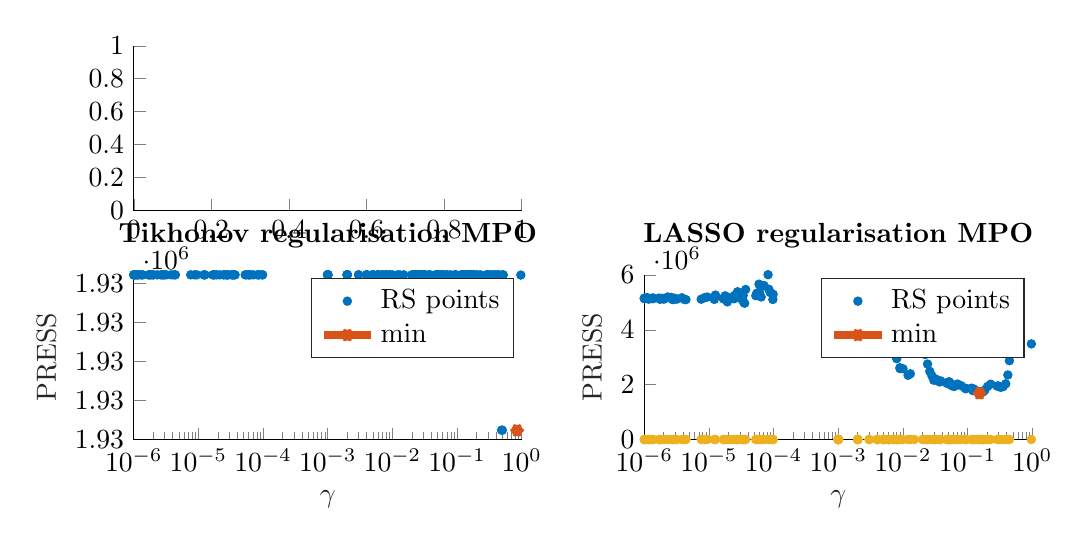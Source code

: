 % This file was created by matlab2tikz.
%
\definecolor{mycolor1}{rgb}{0.0,0.447,0.741}%
\definecolor{mycolor2}{rgb}{0.85,0.325,0.098}%
\definecolor{mycolor3}{rgb}{0.929,0.694,0.125}%
%
\begin{tikzpicture}

\begin{axis}[%
width=4.927cm,
height=2.093cm,
at={(0cm,2.907cm)},
scale only axis,
xmin=0,
xmax=1,
ymin=0,
ymax=1,
axis background/.style={fill=white},
axis x line*=bottom,
axis y line*=left,
legend style={legend cell align=left, align=left, draw=white!15!black}
]
\end{axis}

\begin{axis}[%
width=4.927cm,
height=2.093cm,
at={(0cm,0cm)},
scale only axis,
xmode=log,
xmin=1.001e-06,
xmax=1,
xminorticks=true,
xlabel style={font=\color{white!15!black}},
xlabel={$\gamma$},
ymin=1929100,
ymax=1929311.392,
ylabel style={font=\color{white!15!black}},
ylabel={PRESS},
axis background/.style={fill=white},
title style={font=\bfseries},
title={Tikhonov regularisation MPO},
axis x line*=bottom,
axis y line*=left,
legend style={legend cell align=left, align=left, draw=white!15!black}
]
\addplot[only marks, mark=*, mark options={}, mark size=1.5pt, color=mycolor1, fill=mycolor1] table[row sep=crcr]{%
x	y\\
0.032	1929311.322\\
2.968e-06	1929311.215\\
0.161	1929311.347\\
0.0	1929311.216\\
0.061	1929311.236\\
0.052	1929311.244\\
9.73e-05	1929311.235\\
0.501	1929111.933\\
0.094	1929311.239\\
0.006	1929311.212\\
5.939e-05	1929311.252\\
0.005	1929311.235\\
0.853	1929111.844\\
0.0	1929311.248\\
2.741e-05	1929311.221\\
1.006e-06	1929311.219\\
0.286	1929311.333\\
0.006	1929311.218\\
0.052	1929311.232\\
0.031	1929311.292\\
0.005	1929311.228\\
1.26e-05	1929311.221\\
0.115	1929311.237\\
0.02	1929311.306\\
0.008	1929311.257\\
0.005	1929311.194\\
0.175	1929311.335\\
0.057	1929311.222\\
0.022	1929311.295\\
0.0	1929311.237\\
0.968	1929310.953\\
0.006	1929311.318\\
0.0	1929311.245\\
1.248e-05	1929311.211\\
8.422e-05	1929311.24\\
3.417e-05	1929311.235\\
0.443	1929311.283\\
0.228	1929311.288\\
0.848	1929111.832\\
0.519	1929311.162\\
0.176	1929311.345\\
9.407e-06	1929311.217\\
7.588e-06	1929311.231\\
0.008	1929311.244\\
0.055	1929311.211\\
2.715e-06	1929311.231\\
2.932e-05	1929311.235\\
1.159e-06	1929311.213\\
2.485e-05	1929311.216\\
3.382e-05	1929311.232\\
0.297	1929311.349\\
0.0	1929311.213\\
1.691e-06	1929311.217\\
0.008	1929311.246\\
0.079	1929311.277\\
3.181e-06	1929311.229\\
1.172e-06	1929311.227\\
0.0	1929311.222\\
0.0	1929311.231\\
0.0	1929311.227\\
0.001	1929311.262\\
0.001	1929311.269\\
0.002	1929311.294\\
0.002	1929311.252\\
0.001	1929311.319\\
0.049	1929311.299\\
5.493e-05	1929311.242\\
0.002	1929311.273\\
0.003	1929311.241\\
1.672e-05	1929311.214\\
0.002	1929311.219\\
1.926e-05	1929311.214\\
0.002	1929311.28\\
2.622e-06	1929311.223\\
0.145	1929311.249\\
1.779e-05	1929311.237\\
2.703e-05	1929311.221\\
0.0	1929311.24\\
5.299e-05	1929311.225\\
0.032	1929311.285\\
8.197e-05	1929311.233\\
4.408e-06	1929311.225\\
0.069	1929311.195\\
3.253e-05	1929311.231\\
0.001	1929311.274\\
1.734e-06	1929311.232\\
0.006	1929311.3\\
0.0	1929311.233\\
7.074e-05	1929311.246\\
9.824e-05	1929311.236\\
0.389	1929311.303\\
0.001	1929311.256\\
1.001e-06	1929311.218\\
0.023	1929311.329\\
0.0	1929311.228\\
1.373e-06	1929311.219\\
0.007	1929311.292\\
0.0	1929311.268\\
0.004	1929311.248\\
0.005	1929311.244\\
0.001	1929311.23\\
1.97e-06	1929311.228\\
0.021	1929311.285\\
0.028	1929311.309\\
0.0	1929311.23\\
2.035e-06	1929311.217\\
0.488	1929112.005\\
0.184	1929311.32\\
0.092	1929311.279\\
0.0	1929311.266\\
0.203	1929311.31\\
0.133	1929311.314\\
0.008	1929311.293\\
0.001	1929311.292\\
2.858e-06	1929311.218\\
0.0	1929311.221\\
2.435e-05	1929311.222\\
0.145	1929311.267\\
0.006	1929311.288\\
0.024	1929311.318\\
8.672e-06	1929311.233\\
0.499	1929311.196\\
0.0	1929311.237\\
0.005	1929311.18\\
0.062	1929311.197\\
0.013	1929311.182\\
1.001e-06	1929311.22\\
0.001	1929311.293\\
0.82	1929111.926\\
1.102e-06	1929311.218\\
1.76e-06	1929311.214\\
4.174e-06	1929311.213\\
0.004	1929311.218\\
1.893e-06	1929311.231\\
0.0	1929311.238\\
0.0	1929311.24\\
0.015	1929311.258\\
0.0	1929311.226\\
8.858e-05	1929311.239\\
0.012	1929311.22\\
0.003	1929311.235\\
2.772e-05	1929311.224\\
0.0	1929311.242\\
1.692e-05	1929311.234\\
3.563e-05	1929311.232\\
0.121	1929311.249\\
0.0	1929311.236\\
0.009	1929311.281\\
0.002	1929311.26\\
0.419	1929311.235\\
0.0	1929311.244\\
0.0	1929311.237\\
0.03	1929311.307\\
0.153	1929311.355\\
1.356e-06	1929311.207\\
0.125	1929311.36\\
0.07	1929311.252\\
0.002	1929311.295\\
0.0	1929311.243\\
0.004	1929311.243\\
0.0	1929311.239\\
0.047	1929311.373\\
3.805e-06	1929311.23\\
0.001	1929311.23\\
0.037	1929311.31\\
0.006	1929311.257\\
1.021e-06	1929311.212\\
1.268e-06	1929311.229\\
0.001	1929311.222\\
2.135e-05	1929311.212\\
0.0	1929311.224\\
0.0	1929311.27\\
2.313e-06	1929311.216\\
0.0	1929311.216\\
0.0	1929311.236\\
6.419e-05	1929311.245\\
0.324	1929311.3\\
0.001	1929311.269\\
1.209e-05	1929311.218\\
6.057e-05	1929311.235\\
0.095	1929311.316\\
0.005	1929311.252\\
0.01	1929311.236\\
0.005	1929311.232\\
3.695e-05	1929311.227\\
0.172	1929311.392\\
1.077e-06	1929311.234\\
0.0	1929311.212\\
0.004	1929311.266\\
0.354	1929311.314\\
0.001	1929311.216\\
0.0	1929311.227\\
0.009	1929311.239\\
0.038	1929311.3\\
0.0	1929311.245\\
0.001	1929311.227\\
0.007	1929311.307\\
0.026	1929311.336\\
0.006	1929311.311\\
0.05	1929311.308\\
};
\addlegendentry{RS points}

\addplot [color=mycolor2, line width=3.0pt, draw=none, mark=asterisk, mark options={solid, mycolor2}]
  table[row sep=crcr]{%
0.848	1929111.832\\
};
\addlegendentry{min}

\end{axis}

\begin{axis}[%
width=4.927cm,
height=2.093cm,
at={(6.484cm,0cm)},
scale only axis,
xmode=log,
xmin=1.001e-06,
xmax=1,
xminorticks=true,
xlabel style={font=\color{white!15!black}},
xlabel={$\gamma$},
ymin=0,
ymax=6010888.594,
ylabel style={font=\color{white!15!black}},
ylabel={PRESS},
axis background/.style={fill=white},
title style={font=\bfseries},
title={LASSO regularisation MPO},
axis x line*=bottom,
axis y line*=left,
legend style={legend cell align=left, align=left, draw=white!15!black}
]
\addplot[only marks, mark=*, mark options={}, mark size=1.5pt, color=mycolor1, fill=mycolor1] table[row sep=crcr]{%
x	y\\
0.032	2205585.475\\
2.968e-06	5148882.236\\
0.161	1710526.941\\
0.0	5503180.621\\
0.061	1948991.819\\
0.052	2078707.363\\
9.73e-05	5107418.799\\
0.501	nan\\
0.094	1863354.988\\
0.006	3762097.767\\
5.939e-05	5666359.936\\
0.005	3962994.955\\
0.853	nan\\
0.0	5454039.819\\
2.741e-05	5342651.135\\
1.006e-06	5142005.985\\
0.286	1947938.18\\
0.006	3870423.184\\
0.052	2105627.758\\
0.031	2215677.605\\
0.005	4110800.051\\
1.26e-05	5268078.522\\
0.115	1871699.366\\
0.02	3792372.953\\
0.008	2948512.99\\
0.005	4428117.544\\
0.175	1774017.116\\
0.057	1960923.827\\
0.022	3099769.883\\
0.0	5075247.756\\
0.968	3487330.476\\
0.006	3937809.706\\
0.0	5449721.095\\
1.248e-05	5236840.077\\
8.422e-05	5481788.779\\
3.417e-05	5015287.517\\
0.443	2875326.036\\
0.228	2017657.532\\
0.848	nan\\
0.519	nan\\
0.176	1771319.921\\
9.407e-06	5196280.153\\
7.588e-06	5116994.286\\
0.008	3371878.857\\
0.055	2031817.118\\
2.715e-06	5105609.262\\
2.932e-05	5172423.66\\
1.159e-06	5120707.348\\
2.485e-05	5257346.628\\
3.382e-05	5253691.738\\
0.297	1954279.896\\
0.0	5579434.865\\
1.691e-06	5158554.607\\
0.008	3117569.589\\
0.079	1966040.765\\
3.181e-06	5121625.044\\
1.172e-06	5147363.106\\
0.0	5131804.839\\
0.0	4610402.609\\
0.0	4820652.349\\
0.001	3949623.302\\
0.001	3633949.2\\
0.002	4601187.433\\
0.002	4364087.428\\
0.001	4456486.651\\
0.049	2038943.292\\
5.493e-05	5333353.334\\
0.002	4853500.084\\
0.003	4917277.569\\
1.672e-05	5129569.831\\
0.002	5337936.507\\
1.926e-05	5020781.026\\
0.002	4982540.518\\
2.622e-06	5183202.605\\
0.145	1745389.918\\
1.779e-05	5240182.939\\
2.703e-05	5235539.342\\
0.0	5154106.388\\
5.299e-05	5245549.78\\
0.032	2170571.291\\
8.197e-05	6010888.594\\
4.408e-06	5103107.889\\
0.069	2004951.508\\
3.253e-05	5125583.874\\
0.001	4263937.358\\
1.734e-06	5132783.554\\
0.006	3993049.875\\
0.0	5291037.716\\
7.074e-05	5617120.755\\
9.824e-05	5297449.733\\
0.389	2031446.679\\
0.001	3685995.39\\
1.001e-06	5157020.74\\
0.023	3127860.398\\
0.0	4996912.204\\
1.373e-06	5137371.953\\
0.007	3564414.19\\
0.0	4958102.369\\
0.004	4664325.345\\
0.005	4038669.517\\
0.001	4234362.382\\
1.97e-06	5126815.544\\
0.021	3440139.843\\
0.028	2327138.177\\
0.0	5441684.922\\
2.035e-06	5125360.749\\
0.488	nan\\
0.184	1790965.36\\
0.092	1859422.932\\
0.0	3994954.075\\
0.203	1930916.409\\
0.133	1770360.941\\
0.008	3353108.229\\
0.001	4184152.888\\
2.858e-06	5109746.142\\
0.0	5182141.177\\
2.435e-05	5133473.174\\
0.145	1756804.231\\
0.006	3457828.385\\
0.024	2752193.522\\
8.672e-06	5178806.133\\
0.499	nan\\
0.0	5677966.83\\
0.005	4336532.844\\
0.062	1935263.078\\
0.013	2397335.71\\
1.001e-06	5141227.359\\
0.001	4170114.256\\
0.82	nan\\
1.102e-06	5173221.463\\
1.76e-06	5115177.953\\
4.174e-06	5107706.211\\
0.004	4946049.891\\
1.893e-06	5149634.502\\
0.0	4643708.437\\
0.0	5253753.705\\
0.015	3180293.594\\
0.0	5214948.883\\
8.858e-05	5360296.03\\
0.012	2343693.336\\
0.003	4949038.755\\
2.772e-05	5389208.264\\
0.0	5032915.279\\
1.692e-05	5158378.969\\
3.563e-05	4970246.166\\
0.121	1782933.991\\
0.0	4532334.387\\
0.009	2620363.772\\
0.002	4664818.445\\
0.419	2354553.285\\
0.0	5440217.259\\
0.0	5531224.136\\
0.03	2162908.956\\
0.153	1686867.645\\
1.356e-06	5164506.555\\
0.125	1841061.264\\
0.07	2021863.917\\
0.002	4846800.383\\
0.0	4922316.173\\
0.004	4913773.604\\
0.0	5222166.747\\
0.047	2069072.861\\
3.805e-06	5170293.293\\
0.001	4512399.393\\
0.037	2099248.772\\
0.006	4329861.16\\
1.021e-06	5144232.562\\
1.268e-06	5137115.654\\
0.001	4614878.673\\
2.135e-05	5171401.697\\
0.0	4864999.357\\
0.0	4681376.953\\
2.313e-06	5199023.08\\
0.0	5959095.222\\
0.0	4850709.092\\
6.419e-05	5199155.067\\
0.324	1903384.458\\
0.001	3440617.424\\
1.209e-05	5110603.739\\
6.057e-05	5376942.888\\
0.095	1859334.988\\
0.005	4165992.575\\
0.01	2581931.23\\
0.005	4565610.402\\
3.695e-05	5470474.658\\
0.172	1731646.157\\
1.077e-06	5154131.688\\
0.0	5800627.966\\
0.004	4709407.085\\
0.354	1928468.163\\
0.001	4269848.925\\
0.0	5283761.912\\
0.009	2587775.167\\
0.038	2140696.936\\
0.0	5261118.556\\
0.001	3940237.08\\
0.007	3346465.648\\
0.026	2487977.297\\
0.006	3666254.053\\
0.05	2090818.546\\
};
\addlegendentry{RS points}

\addplot [color=mycolor2, line width=3.0pt, draw=none, mark=asterisk, mark options={solid, mycolor2}]
  table[row sep=crcr]{%
0.153	1686867.645\\
};
\addlegendentry{min}

\addplot[only marks, mark=*, mark options={}, mark size=1.5pt, color=mycolor3, fill=mycolor3] table[row sep=crcr]{%
x	y\\
0.032	381.598\\
2.968e-06	559.341\\
0.161	339.052\\
0.0	575.879\\
0.061	359.888\\
0.052	370.401\\
9.73e-05	561.807\\
0.501	nan\\
0.094	352.69\\
0.006	485.905\\
5.939e-05	583.368\\
0.005	498.131\\
0.853	nan\\
0.0	585.551\\
2.741e-05	574.608\\
1.006e-06	558.565\\
0.286	363.965\\
0.006	493.187\\
0.052	372.78\\
0.031	384.074\\
0.005	508.467\\
1.26e-05	566.768\\
0.115	353.733\\
0.02	502.293\\
0.008	431.452\\
0.005	529.067\\
0.175	344.623\\
0.057	361.04\\
0.022	451.781\\
0.0	557.819\\
0.968	416.698\\
0.006	499.033\\
0.0	579.115\\
1.248e-05	567.866\\
8.422e-05	578.645\\
3.417e-05	559.877\\
0.443	404.782\\
0.228	375.927\\
0.848	nan\\
0.519	nan\\
0.176	344.349\\
9.407e-06	565.233\\
7.588e-06	561.584\\
0.008	457.957\\
0.055	366.35\\
2.715e-06	556.059\\
2.932e-05	563.931\\
1.159e-06	556.343\\
2.485e-05	572.763\\
3.382e-05	570.975\\
0.297	360.756\\
0.0	578.157\\
1.691e-06	559.213\\
0.008	441.288\\
0.079	362.422\\
3.181e-06	558.669\\
1.172e-06	558.879\\
0.0	569.67\\
0.0	530.64\\
0.0	538.352\\
0.001	491.756\\
0.001	479.046\\
0.002	550.04\\
0.002	542.608\\
0.001	534.192\\
0.049	366.448\\
5.493e-05	574.241\\
0.002	562.654\\
0.003	557.954\\
1.672e-05	562.514\\
0.002	579.194\\
1.926e-05	558.247\\
0.002	566.015\\
2.622e-06	560.669\\
0.145	341.827\\
1.779e-05	569.331\\
2.703e-05	572.539\\
0.0	559.398\\
5.299e-05	570.49\\
0.032	377.963\\
8.197e-05	596.986\\
4.408e-06	556.821\\
0.069	366.016\\
3.253e-05	565.296\\
0.001	541.124\\
1.734e-06	558.42\\
0.006	505.771\\
0.0	570.989\\
7.074e-05	577.168\\
9.824e-05	569.288\\
0.389	358.304\\
0.001	474.628\\
1.001e-06	559.446\\
0.023	451.577\\
0.0	553.138\\
1.373e-06	559.161\\
0.007	476.774\\
0.0	537.851\\
0.004	542.449\\
0.005	506.138\\
0.001	512.458\\
1.97e-06	558.098\\
0.021	476.511\\
0.028	393.023\\
0.0	573.63\\
2.035e-06	557.93\\
0.488	nan\\
0.184	346.105\\
0.092	352.467\\
0.0	500.189\\
0.203	362.717\\
0.133	344.653\\
0.008	458.681\\
0.001	524.067\\
2.858e-06	559.645\\
0.0	564.009\\
2.435e-05	558.364\\
0.145	343.014\\
0.006	474.067\\
0.024	430.341\\
8.672e-06	567.194\\
0.499	nan\\
0.0	571.288\\
0.005	527.659\\
0.062	358.696\\
0.013	401.98\\
1.001e-06	558.091\\
0.001	519.183\\
0.82	nan\\
1.102e-06	559.918\\
1.76e-06	556.879\\
4.174e-06	556.166\\
0.004	553.674\\
1.893e-06	559.551\\
0.0	536.079\\
0.0	571.606\\
0.015	473.116\\
0.0	568.937\\
8.858e-05	577.27\\
0.012	397.379\\
0.003	556.48\\
2.772e-05	573.43\\
0.0	559.085\\
1.692e-05	566.835\\
3.563e-05	557.817\\
0.121	344.846\\
0.0	531.123\\
0.009	412.212\\
0.002	553.279\\
0.419	379.598\\
0.0	583.425\\
0.0	574.012\\
0.03	379.775\\
0.153	337.861\\
1.356e-06	562.247\\
0.125	351.739\\
0.07	367.936\\
0.002	551.238\\
0.0	541.252\\
0.004	552.507\\
0.0	568.082\\
0.047	370.284\\
3.805e-06	565.427\\
0.001	520.026\\
0.037	372.371\\
0.006	519.919\\
1.021e-06	558.571\\
1.268e-06	558.087\\
0.001	521.573\\
2.135e-05	564.035\\
0.0	547.693\\
0.0	529.219\\
2.313e-06	559.576\\
0.0	596.635\\
0.0	547.714\\
6.419e-05	566.391\\
0.324	349.458\\
0.001	467.764\\
1.209e-05	562.019\\
6.057e-05	578.823\\
0.095	352.4\\
0.005	516.364\\
0.01	409.736\\
0.005	541.643\\
3.695e-05	576.697\\
0.172	340.062\\
1.077e-06	559.409\\
0.0	586.56\\
0.004	542.64\\
0.354	349.368\\
0.001	513.219\\
0.0	558.094\\
0.009	406.186\\
0.038	376.19\\
0.0	564.879\\
0.001	496.027\\
0.007	465.801\\
0.026	408.687\\
0.006	485.52\\
0.05	369.73\\
};
\end{axis}
\end{tikzpicture}%